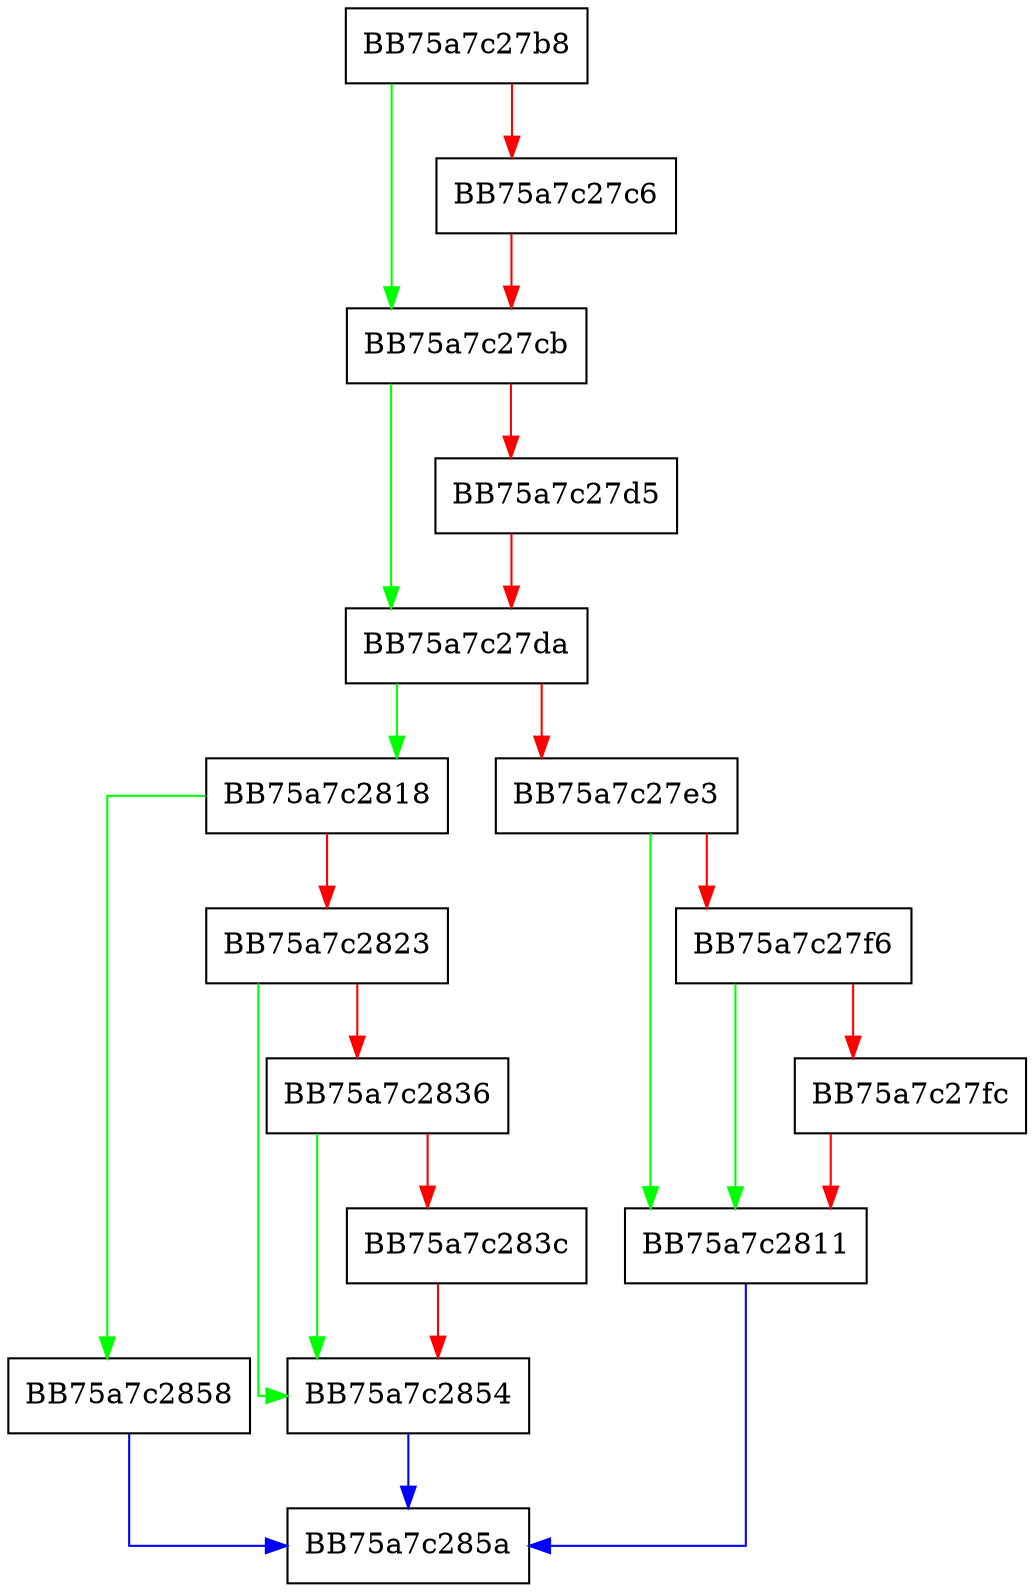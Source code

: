 digraph HipsEnumClose {
  node [shape="box"];
  graph [splines=ortho];
  BB75a7c27b8 -> BB75a7c27cb [color="green"];
  BB75a7c27b8 -> BB75a7c27c6 [color="red"];
  BB75a7c27c6 -> BB75a7c27cb [color="red"];
  BB75a7c27cb -> BB75a7c27da [color="green"];
  BB75a7c27cb -> BB75a7c27d5 [color="red"];
  BB75a7c27d5 -> BB75a7c27da [color="red"];
  BB75a7c27da -> BB75a7c2818 [color="green"];
  BB75a7c27da -> BB75a7c27e3 [color="red"];
  BB75a7c27e3 -> BB75a7c2811 [color="green"];
  BB75a7c27e3 -> BB75a7c27f6 [color="red"];
  BB75a7c27f6 -> BB75a7c2811 [color="green"];
  BB75a7c27f6 -> BB75a7c27fc [color="red"];
  BB75a7c27fc -> BB75a7c2811 [color="red"];
  BB75a7c2811 -> BB75a7c285a [color="blue"];
  BB75a7c2818 -> BB75a7c2858 [color="green"];
  BB75a7c2818 -> BB75a7c2823 [color="red"];
  BB75a7c2823 -> BB75a7c2854 [color="green"];
  BB75a7c2823 -> BB75a7c2836 [color="red"];
  BB75a7c2836 -> BB75a7c2854 [color="green"];
  BB75a7c2836 -> BB75a7c283c [color="red"];
  BB75a7c283c -> BB75a7c2854 [color="red"];
  BB75a7c2854 -> BB75a7c285a [color="blue"];
  BB75a7c2858 -> BB75a7c285a [color="blue"];
}